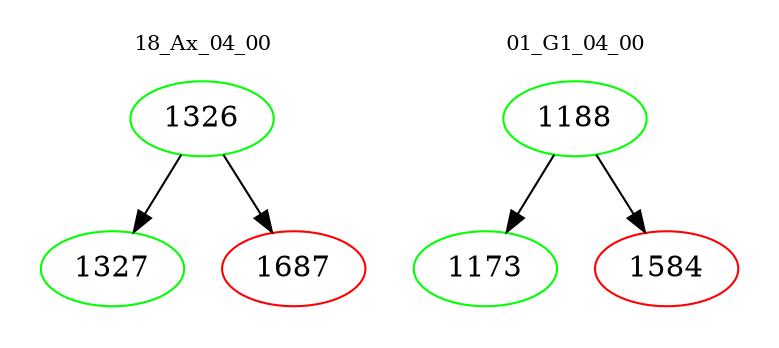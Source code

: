 digraph{
subgraph cluster_0 {
color = white
label = "18_Ax_04_00";
fontsize=10;
T0_1326 [label="1326", color="green"]
T0_1326 -> T0_1327 [color="black"]
T0_1327 [label="1327", color="green"]
T0_1326 -> T0_1687 [color="black"]
T0_1687 [label="1687", color="red"]
}
subgraph cluster_1 {
color = white
label = "01_G1_04_00";
fontsize=10;
T1_1188 [label="1188", color="green"]
T1_1188 -> T1_1173 [color="black"]
T1_1173 [label="1173", color="green"]
T1_1188 -> T1_1584 [color="black"]
T1_1584 [label="1584", color="red"]
}
}
